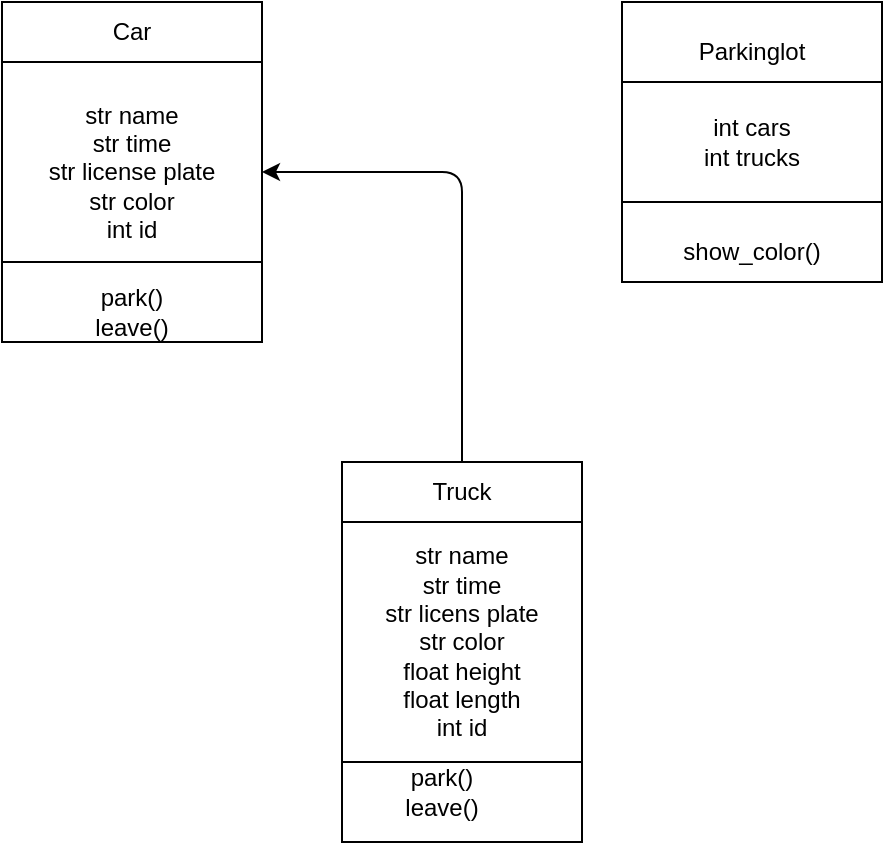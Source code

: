 <mxfile>
    <diagram id="Z-FNptaXLdL1IwpJCp8F" name="Page-1">
        <mxGraphModel dx="816" dy="178" grid="1" gridSize="10" guides="1" tooltips="1" connect="1" arrows="1" fold="1" page="1" pageScale="1" pageWidth="850" pageHeight="1100" math="0" shadow="0">
            <root>
                <mxCell id="0"/>
                <mxCell id="1" parent="0"/>
                <mxCell id="2" value="" style="rounded=0;whiteSpace=wrap;html=1;" vertex="1" parent="1">
                    <mxGeometry x="30" y="10" width="130" height="170" as="geometry"/>
                </mxCell>
                <mxCell id="3" value="" style="rounded=0;whiteSpace=wrap;html=1;" vertex="1" parent="1">
                    <mxGeometry x="340" y="10" width="130" height="140" as="geometry"/>
                </mxCell>
                <mxCell id="4" value="Parkinglot" style="text;html=1;strokeColor=none;fillColor=none;align=center;verticalAlign=middle;whiteSpace=wrap;rounded=0;" vertex="1" parent="1">
                    <mxGeometry x="375" y="20" width="60" height="30" as="geometry"/>
                </mxCell>
                <mxCell id="5" value="int cars&lt;br&gt;int trucks" style="text;html=1;strokeColor=none;fillColor=none;align=center;verticalAlign=middle;whiteSpace=wrap;rounded=0;" vertex="1" parent="1">
                    <mxGeometry x="375" y="65" width="60" height="30" as="geometry"/>
                </mxCell>
                <mxCell id="9" value="" style="rounded=0;whiteSpace=wrap;html=1;" vertex="1" parent="1">
                    <mxGeometry x="340" y="50" width="130" height="60" as="geometry"/>
                </mxCell>
                <mxCell id="10" value="int cars&lt;br&gt;int trucks" style="text;html=1;strokeColor=none;fillColor=none;align=center;verticalAlign=middle;whiteSpace=wrap;rounded=0;" vertex="1" parent="1">
                    <mxGeometry x="375" y="65" width="60" height="30" as="geometry"/>
                </mxCell>
                <mxCell id="11" value="" style="rounded=0;whiteSpace=wrap;html=1;" vertex="1" parent="1">
                    <mxGeometry x="30" y="40" width="130" height="100" as="geometry"/>
                </mxCell>
                <mxCell id="12" value="Car" style="text;html=1;strokeColor=none;fillColor=none;align=center;verticalAlign=middle;whiteSpace=wrap;rounded=0;" vertex="1" parent="1">
                    <mxGeometry x="65" y="10" width="60" height="30" as="geometry"/>
                </mxCell>
                <mxCell id="13" value="str name&lt;br&gt;str time&lt;br&gt;str license plate&lt;br&gt;str color&lt;br&gt;int id" style="text;html=1;strokeColor=none;fillColor=none;align=center;verticalAlign=middle;whiteSpace=wrap;rounded=0;" vertex="1" parent="1">
                    <mxGeometry x="30" y="50" width="130" height="90" as="geometry"/>
                </mxCell>
                <mxCell id="14" value="park()&lt;br&gt;leave()" style="text;html=1;strokeColor=none;fillColor=none;align=center;verticalAlign=middle;whiteSpace=wrap;rounded=0;" vertex="1" parent="1">
                    <mxGeometry x="65" y="150" width="60" height="30" as="geometry"/>
                </mxCell>
                <mxCell id="16" value="show_color()" style="text;html=1;strokeColor=none;fillColor=none;align=center;verticalAlign=middle;whiteSpace=wrap;rounded=0;" vertex="1" parent="1">
                    <mxGeometry x="375" y="120" width="60" height="30" as="geometry"/>
                </mxCell>
                <mxCell id="18" value="" style="rounded=0;whiteSpace=wrap;html=1;" vertex="1" parent="1">
                    <mxGeometry x="200" y="240" width="120" height="190" as="geometry"/>
                </mxCell>
                <mxCell id="19" value="" style="endArrow=classic;html=1;exitX=0.5;exitY=0;exitDx=0;exitDy=0;entryX=1;entryY=0.5;entryDx=0;entryDy=0;" edge="1" parent="1" source="18" target="13">
                    <mxGeometry width="50" height="50" relative="1" as="geometry">
                        <mxPoint x="390" y="250" as="sourcePoint"/>
                        <mxPoint x="260" as="targetPoint"/>
                        <Array as="points">
                            <mxPoint x="260" y="95"/>
                        </Array>
                    </mxGeometry>
                </mxCell>
                <mxCell id="20" value="Truck" style="text;html=1;strokeColor=none;fillColor=none;align=center;verticalAlign=middle;whiteSpace=wrap;rounded=0;" vertex="1" parent="1">
                    <mxGeometry x="230" y="240" width="60" height="30" as="geometry"/>
                </mxCell>
                <mxCell id="21" value="" style="rounded=0;whiteSpace=wrap;html=1;" vertex="1" parent="1">
                    <mxGeometry x="200" y="270" width="120" height="120" as="geometry"/>
                </mxCell>
                <mxCell id="22" value="str name&lt;br&gt;str time&lt;br&gt;str licens plate&lt;br&gt;str color&lt;br&gt;float height&lt;br&gt;float length&lt;br&gt;int id" style="text;html=1;strokeColor=none;fillColor=none;align=center;verticalAlign=middle;whiteSpace=wrap;rounded=0;" vertex="1" parent="1">
                    <mxGeometry x="210" y="270" width="100" height="120" as="geometry"/>
                </mxCell>
                <mxCell id="23" value="park()&lt;br&gt;leave()" style="text;html=1;strokeColor=none;fillColor=none;align=center;verticalAlign=middle;whiteSpace=wrap;rounded=0;" vertex="1" parent="1">
                    <mxGeometry x="220" y="390" width="60" height="30" as="geometry"/>
                </mxCell>
            </root>
        </mxGraphModel>
    </diagram>
</mxfile>